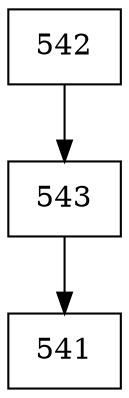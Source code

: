 digraph G {
  node [shape=record];
  node0 [label="{542}"];
  node0 -> node1;
  node1 [label="{543}"];
  node1 -> node2;
  node2 [label="{541}"];
}
